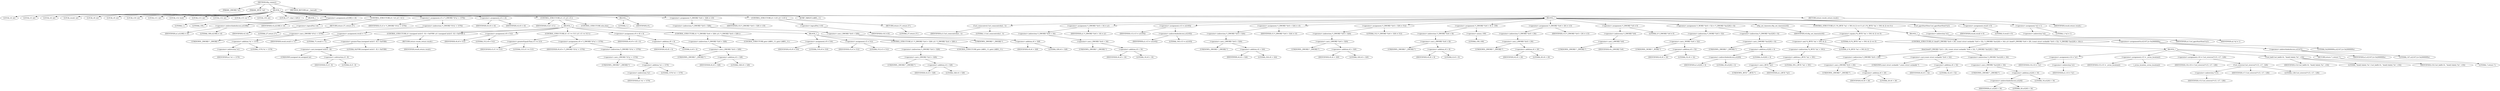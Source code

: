 digraph tftp_connect {  
"1000115" [label = "(METHOD,tftp_connect)" ]
"1000116" [label = "(PARAM,_DWORD *a1)" ]
"1000117" [label = "(PARAM,_BYTE *a2)" ]
"1000118" [label = "(BLOCK,,)" ]
"1000119" [label = "(LOCAL,v4: int)" ]
"1000120" [label = "(LOCAL,v5: int)" ]
"1000121" [label = "(LOCAL,v6: int)" ]
"1000122" [label = "(LOCAL,result: int)" ]
"1000123" [label = "(LOCAL,v8: int)" ]
"1000124" [label = "(LOCAL,v9: int)" ]
"1000125" [label = "(LOCAL,v10: int)" ]
"1000126" [label = "(LOCAL,v11: int)" ]
"1000127" [label = "(LOCAL,v12: bool)" ]
"1000128" [label = "(LOCAL,v13: int)" ]
"1000129" [label = "(LOCAL,v14: int)" ]
"1000130" [label = "(LOCAL,v15: int *)" ]
"1000131" [label = "(LOCAL,v16: int)" ]
"1000132" [label = "(LOCAL,v17: char [ 128 ])" ]
"1000133" [label = "(BLOCK,,)" ]
"1000134" [label = "(LITERAL,1,)" ]
"1000135" [label = "(LITERAL,336,)" ]
"1000136" [label = "(<operator>.assignment,a1[188] = v4)" ]
"1000137" [label = "(<operator>.indirectIndexAccess,a1[188])" ]
"1000138" [label = "(IDENTIFIER,a1,a1[188] = v4)" ]
"1000139" [label = "(LITERAL,188,a1[188] = v4)" ]
"1000140" [label = "(IDENTIFIER,v4,a1[188] = v4)" ]
"1000141" [label = "(CONTROL_STRUCTURE,if ( !v4 ),if ( !v4 ))" ]
"1000142" [label = "(<operator>.logicalNot,!v4)" ]
"1000143" [label = "(IDENTIFIER,v4,!v4)" ]
"1000144" [label = "(RETURN,return 27;,return 27;)" ]
"1000145" [label = "(LITERAL,27,return 27;)" ]
"1000146" [label = "(<operator>.assignment,v5 = *(_DWORD *)(*a1 + 1576))" ]
"1000147" [label = "(IDENTIFIER,v5,v5 = *(_DWORD *)(*a1 + 1576))" ]
"1000148" [label = "(<operator>.indirection,*(_DWORD *)(*a1 + 1576))" ]
"1000149" [label = "(<operator>.cast,(_DWORD *)(*a1 + 1576))" ]
"1000150" [label = "(UNKNOWN,_DWORD *,_DWORD *)" ]
"1000151" [label = "(<operator>.addition,*a1 + 1576)" ]
"1000152" [label = "(<operator>.indirection,*a1)" ]
"1000153" [label = "(IDENTIFIER,a1,*a1 + 1576)" ]
"1000154" [label = "(LITERAL,1576,*a1 + 1576)" ]
"1000155" [label = "(<operator>.assignment,v6 = v4)" ]
"1000156" [label = "(IDENTIFIER,v6,v6 = v4)" ]
"1000157" [label = "(IDENTIFIER,v4,v6 = v4)" ]
"1000158" [label = "(CONTROL_STRUCTURE,if ( v5 ),if ( v5 ))" ]
"1000159" [label = "(IDENTIFIER,v5,if ( v5 ))" ]
"1000160" [label = "(BLOCK,,)" ]
"1000161" [label = "(<operator>.assignment,result = 71)" ]
"1000162" [label = "(IDENTIFIER,result,result = 71)" ]
"1000163" [label = "(LITERAL,71,result = 71)" ]
"1000164" [label = "(CONTROL_STRUCTURE,if ( (unsigned int)(v5 - 8) > 0xFFB0 ),if ( (unsigned int)(v5 - 8) > 0xFFB0 ))" ]
"1000165" [label = "(<operator>.greaterThan,(unsigned int)(v5 - 8) > 0xFFB0)" ]
"1000166" [label = "(<operator>.cast,(unsigned int)(v5 - 8))" ]
"1000167" [label = "(UNKNOWN,unsigned int,unsigned int)" ]
"1000168" [label = "(<operator>.subtraction,v5 - 8)" ]
"1000169" [label = "(IDENTIFIER,v5,v5 - 8)" ]
"1000170" [label = "(LITERAL,8,v5 - 8)" ]
"1000171" [label = "(LITERAL,0xFFB0,(unsigned int)(v5 - 8) > 0xFFB0)" ]
"1000172" [label = "(RETURN,return result;,return result;)" ]
"1000173" [label = "(IDENTIFIER,result,return result;)" ]
"1000174" [label = "(<operator>.assignment,v8 = 512)" ]
"1000175" [label = "(IDENTIFIER,v8,v8 = 512)" ]
"1000176" [label = "(LITERAL,512,v8 = 512)" ]
"1000177" [label = "(CONTROL_STRUCTURE,if ( v5 >= 513 ),if ( v5 >= 513 ))" ]
"1000178" [label = "(<operator>.greaterEqualsThan,v5 >= 513)" ]
"1000179" [label = "(IDENTIFIER,v5,v5 >= 513)" ]
"1000180" [label = "(LITERAL,513,v5 >= 513)" ]
"1000181" [label = "(<operator>.assignment,v8 = *(_DWORD *)(*a1 + 1576))" ]
"1000182" [label = "(IDENTIFIER,v8,v8 = *(_DWORD *)(*a1 + 1576))" ]
"1000183" [label = "(<operator>.indirection,*(_DWORD *)(*a1 + 1576))" ]
"1000184" [label = "(<operator>.cast,(_DWORD *)(*a1 + 1576))" ]
"1000185" [label = "(UNKNOWN,_DWORD *,_DWORD *)" ]
"1000186" [label = "(<operator>.addition,*a1 + 1576)" ]
"1000187" [label = "(<operator>.indirection,*a1)" ]
"1000188" [label = "(IDENTIFIER,a1,*a1 + 1576)" ]
"1000189" [label = "(LITERAL,1576,*a1 + 1576)" ]
"1000190" [label = "(<operator>.assignment,v9 = v8 + 4)" ]
"1000191" [label = "(IDENTIFIER,v9,v9 = v8 + 4)" ]
"1000192" [label = "(<operator>.addition,v8 + 4)" ]
"1000193" [label = "(IDENTIFIER,v8,v8 + 4)" ]
"1000194" [label = "(LITERAL,4,v8 + 4)" ]
"1000195" [label = "(CONTROL_STRUCTURE,if ( *(_DWORD *)(v6 + 328) ),if ( *(_DWORD *)(v6 + 328) ))" ]
"1000196" [label = "(<operator>.indirection,*(_DWORD *)(v6 + 328))" ]
"1000197" [label = "(<operator>.cast,(_DWORD *)(v6 + 328))" ]
"1000198" [label = "(UNKNOWN,_DWORD *,_DWORD *)" ]
"1000199" [label = "(<operator>.addition,v6 + 328)" ]
"1000200" [label = "(IDENTIFIER,v6,v6 + 328)" ]
"1000201" [label = "(LITERAL,328,v6 + 328)" ]
"1000202" [label = "(CONTROL_STRUCTURE,goto LABEL_11;,goto LABEL_11;)" ]
"1000203" [label = "(CONTROL_STRUCTURE,else,else)" ]
"1000204" [label = "(BLOCK,,)" ]
"1000205" [label = "(<operator>.assignment,v9 = 516)" ]
"1000206" [label = "(IDENTIFIER,v9,v9 = 516)" ]
"1000207" [label = "(LITERAL,516,v9 = 516)" ]
"1000208" [label = "(<operator>.assignment,v5 = 512)" ]
"1000209" [label = "(IDENTIFIER,v5,v5 = 512)" ]
"1000210" [label = "(LITERAL,512,v5 = 512)" ]
"1000211" [label = "(CONTROL_STRUCTURE,if ( *(_DWORD *)(v4 + 328) ),if ( *(_DWORD *)(v4 + 328) ))" ]
"1000212" [label = "(<operator>.indirection,*(_DWORD *)(v4 + 328))" ]
"1000213" [label = "(<operator>.cast,(_DWORD *)(v4 + 328))" ]
"1000214" [label = "(UNKNOWN,_DWORD *,_DWORD *)" ]
"1000215" [label = "(<operator>.addition,v4 + 328)" ]
"1000216" [label = "(IDENTIFIER,v4,v4 + 328)" ]
"1000217" [label = "(LITERAL,328,v4 + 328)" ]
"1000218" [label = "(CONTROL_STRUCTURE,goto LABEL_11;,goto LABEL_11;)" ]
"1000219" [label = "(BLOCK,,)" ]
"1000220" [label = "(LITERAL,1,)" ]
"1000221" [label = "(IDENTIFIER,v9,)" ]
"1000222" [label = "(<operator>.assignment,*(_DWORD *)(v6 + 328) = v10)" ]
"1000223" [label = "(<operator>.indirection,*(_DWORD *)(v6 + 328))" ]
"1000224" [label = "(<operator>.cast,(_DWORD *)(v6 + 328))" ]
"1000225" [label = "(UNKNOWN,_DWORD *,_DWORD *)" ]
"1000226" [label = "(<operator>.addition,v6 + 328)" ]
"1000227" [label = "(IDENTIFIER,v6,v6 + 328)" ]
"1000228" [label = "(LITERAL,328,v6 + 328)" ]
"1000229" [label = "(IDENTIFIER,v10,*(_DWORD *)(v6 + 328) = v10)" ]
"1000230" [label = "(CONTROL_STRUCTURE,if ( !v10 ),if ( !v10 ))" ]
"1000231" [label = "(<operator>.logicalNot,!v10)" ]
"1000232" [label = "(IDENTIFIER,v10,!v10)" ]
"1000233" [label = "(RETURN,return 27;,return 27;)" ]
"1000234" [label = "(LITERAL,27,return 27;)" ]
"1000235" [label = "(JUMP_TARGET,LABEL_11)" ]
"1000236" [label = "(BLOCK,,)" ]
"1000237" [label = "(Curl_conncontrol,Curl_conncontrol(a1, 1))" ]
"1000238" [label = "(IDENTIFIER,a1,Curl_conncontrol(a1, 1))" ]
"1000239" [label = "(LITERAL,1,Curl_conncontrol(a1, 1))" ]
"1000240" [label = "(<operator>.assignment,*(_DWORD *)(v6 + 16) = a1)" ]
"1000241" [label = "(<operator>.indirection,*(_DWORD *)(v6 + 16))" ]
"1000242" [label = "(<operator>.cast,(_DWORD *)(v6 + 16))" ]
"1000243" [label = "(UNKNOWN,_DWORD *,_DWORD *)" ]
"1000244" [label = "(<operator>.addition,v6 + 16)" ]
"1000245" [label = "(IDENTIFIER,v6,v6 + 16)" ]
"1000246" [label = "(LITERAL,16,v6 + 16)" ]
"1000247" [label = "(IDENTIFIER,a1,*(_DWORD *)(v6 + 16) = a1)" ]
"1000248" [label = "(<operator>.assignment,v13 = a1[105])" ]
"1000249" [label = "(IDENTIFIER,v13,v13 = a1[105])" ]
"1000250" [label = "(<operator>.indirectIndexAccess,a1[105])" ]
"1000251" [label = "(IDENTIFIER,a1,v13 = a1[105])" ]
"1000252" [label = "(LITERAL,105,v13 = a1[105])" ]
"1000253" [label = "(<operator>.assignment,*(_DWORD *)(v6 + 324) = v5)" ]
"1000254" [label = "(<operator>.indirection,*(_DWORD *)(v6 + 324))" ]
"1000255" [label = "(<operator>.cast,(_DWORD *)(v6 + 324))" ]
"1000256" [label = "(UNKNOWN,_DWORD *,_DWORD *)" ]
"1000257" [label = "(<operator>.addition,v6 + 324)" ]
"1000258" [label = "(IDENTIFIER,v6,v6 + 324)" ]
"1000259" [label = "(LITERAL,324,v6 + 324)" ]
"1000260" [label = "(IDENTIFIER,v5,*(_DWORD *)(v6 + 324) = v5)" ]
"1000261" [label = "(<operator>.assignment,*(_DWORD *)(v6 + 320) = 512)" ]
"1000262" [label = "(<operator>.indirection,*(_DWORD *)(v6 + 320))" ]
"1000263" [label = "(<operator>.cast,(_DWORD *)(v6 + 320))" ]
"1000264" [label = "(UNKNOWN,_DWORD *,_DWORD *)" ]
"1000265" [label = "(<operator>.addition,v6 + 320)" ]
"1000266" [label = "(IDENTIFIER,v6,v6 + 320)" ]
"1000267" [label = "(LITERAL,320,v6 + 320)" ]
"1000268" [label = "(LITERAL,512,*(_DWORD *)(v6 + 320) = 512)" ]
"1000269" [label = "(<operator>.assignment,*(_DWORD *)(v6 + 8) = -100)" ]
"1000270" [label = "(<operator>.indirection,*(_DWORD *)(v6 + 8))" ]
"1000271" [label = "(<operator>.cast,(_DWORD *)(v6 + 8))" ]
"1000272" [label = "(UNKNOWN,_DWORD *,_DWORD *)" ]
"1000273" [label = "(<operator>.addition,v6 + 8)" ]
"1000274" [label = "(IDENTIFIER,v6,v6 + 8)" ]
"1000275" [label = "(LITERAL,8,v6 + 8)" ]
"1000276" [label = "(<operator>.minus,-100)" ]
"1000277" [label = "(LITERAL,100,-100)" ]
"1000278" [label = "(<operator>.assignment,*(_DWORD *)(v6 + 20) = v13)" ]
"1000279" [label = "(<operator>.indirection,*(_DWORD *)(v6 + 20))" ]
"1000280" [label = "(<operator>.cast,(_DWORD *)(v6 + 20))" ]
"1000281" [label = "(UNKNOWN,_DWORD *,_DWORD *)" ]
"1000282" [label = "(<operator>.addition,v6 + 20)" ]
"1000283" [label = "(IDENTIFIER,v6,v6 + 20)" ]
"1000284" [label = "(LITERAL,20,v6 + 20)" ]
"1000285" [label = "(IDENTIFIER,v13,*(_DWORD *)(v6 + 20) = v13)" ]
"1000286" [label = "(<operator>.assignment,*(_DWORD *)v6 = 0)" ]
"1000287" [label = "(<operator>.indirection,*(_DWORD *)v6)" ]
"1000288" [label = "(<operator>.cast,(_DWORD *)v6)" ]
"1000289" [label = "(UNKNOWN,_DWORD *,_DWORD *)" ]
"1000290" [label = "(IDENTIFIER,v6,(_DWORD *)v6)" ]
"1000291" [label = "(LITERAL,0,*(_DWORD *)v6 = 0)" ]
"1000292" [label = "(<operator>.assignment,*(_WORD *)(v6 + 52) = *(_DWORD *)(a1[20] + 4))" ]
"1000293" [label = "(<operator>.indirection,*(_WORD *)(v6 + 52))" ]
"1000294" [label = "(<operator>.cast,(_WORD *)(v6 + 52))" ]
"1000295" [label = "(UNKNOWN,_WORD *,_WORD *)" ]
"1000296" [label = "(<operator>.addition,v6 + 52)" ]
"1000297" [label = "(IDENTIFIER,v6,v6 + 52)" ]
"1000298" [label = "(LITERAL,52,v6 + 52)" ]
"1000299" [label = "(<operator>.indirection,*(_DWORD *)(a1[20] + 4))" ]
"1000300" [label = "(<operator>.cast,(_DWORD *)(a1[20] + 4))" ]
"1000301" [label = "(UNKNOWN,_DWORD *,_DWORD *)" ]
"1000302" [label = "(<operator>.addition,a1[20] + 4)" ]
"1000303" [label = "(<operator>.indirectIndexAccess,a1[20])" ]
"1000304" [label = "(IDENTIFIER,a1,a1[20] + 4)" ]
"1000305" [label = "(LITERAL,20,a1[20] + 4)" ]
"1000306" [label = "(LITERAL,4,a1[20] + 4)" ]
"1000307" [label = "(tftp_set_timeouts,tftp_set_timeouts(v6))" ]
"1000308" [label = "(IDENTIFIER,v6,tftp_set_timeouts(v6))" ]
"1000309" [label = "(CONTROL_STRUCTURE,if ( (*((_BYTE *)a1 + 591) & 2) == 0 ),if ( (*((_BYTE *)a1 + 591) & 2) == 0 ))" ]
"1000310" [label = "(<operator>.equals,(*((_BYTE *)a1 + 591) & 2) == 0)" ]
"1000311" [label = "(<operator>.and,*((_BYTE *)a1 + 591) & 2)" ]
"1000312" [label = "(<operator>.indirection,*((_BYTE *)a1 + 591))" ]
"1000313" [label = "(<operator>.addition,(_BYTE *)a1 + 591)" ]
"1000314" [label = "(<operator>.cast,(_BYTE *)a1)" ]
"1000315" [label = "(UNKNOWN,_BYTE *,_BYTE *)" ]
"1000316" [label = "(IDENTIFIER,a1,(_BYTE *)a1)" ]
"1000317" [label = "(LITERAL,591,(_BYTE *)a1 + 591)" ]
"1000318" [label = "(LITERAL,2,*((_BYTE *)a1 + 591) & 2)" ]
"1000319" [label = "(LITERAL,0,(*((_BYTE *)a1 + 591) & 2) == 0)" ]
"1000320" [label = "(BLOCK,,)" ]
"1000321" [label = "(CONTROL_STRUCTURE,if ( bind(*(_DWORD *)(v6 + 20), (const struct sockaddr *)(v6 + 52), *(_DWORD *)(a1[20] + 16)) ),if ( bind(*(_DWORD *)(v6 + 20), (const struct sockaddr *)(v6 + 52), *(_DWORD *)(a1[20] + 16)) ))" ]
"1000322" [label = "(bind,bind(*(_DWORD *)(v6 + 20), (const struct sockaddr *)(v6 + 52), *(_DWORD *)(a1[20] + 16)))" ]
"1000323" [label = "(<operator>.indirection,*(_DWORD *)(v6 + 20))" ]
"1000324" [label = "(<operator>.cast,(_DWORD *)(v6 + 20))" ]
"1000325" [label = "(UNKNOWN,_DWORD *,_DWORD *)" ]
"1000326" [label = "(<operator>.addition,v6 + 20)" ]
"1000327" [label = "(IDENTIFIER,v6,v6 + 20)" ]
"1000328" [label = "(LITERAL,20,v6 + 20)" ]
"1000329" [label = "(<operator>.cast,(const struct sockaddr *)(v6 + 52))" ]
"1000330" [label = "(UNKNOWN,const struct sockaddr *,const struct sockaddr *)" ]
"1000331" [label = "(<operator>.addition,v6 + 52)" ]
"1000332" [label = "(IDENTIFIER,v6,v6 + 52)" ]
"1000333" [label = "(LITERAL,52,v6 + 52)" ]
"1000334" [label = "(<operator>.indirection,*(_DWORD *)(a1[20] + 16))" ]
"1000335" [label = "(<operator>.cast,(_DWORD *)(a1[20] + 16))" ]
"1000336" [label = "(UNKNOWN,_DWORD *,_DWORD *)" ]
"1000337" [label = "(<operator>.addition,a1[20] + 16)" ]
"1000338" [label = "(<operator>.indirectIndexAccess,a1[20])" ]
"1000339" [label = "(IDENTIFIER,a1,a1[20] + 16)" ]
"1000340" [label = "(LITERAL,20,a1[20] + 16)" ]
"1000341" [label = "(LITERAL,16,a1[20] + 16)" ]
"1000342" [label = "(BLOCK,,)" ]
"1000343" [label = "(<operator>.assignment,v14 = *a1)" ]
"1000344" [label = "(IDENTIFIER,v14,v14 = *a1)" ]
"1000345" [label = "(<operator>.indirection,*a1)" ]
"1000346" [label = "(IDENTIFIER,a1,v14 = *a1)" ]
"1000347" [label = "(<operator>.assignment,v15 = _errno_location())" ]
"1000348" [label = "(IDENTIFIER,v15,v15 = _errno_location())" ]
"1000349" [label = "(_errno_location,_errno_location())" ]
"1000350" [label = "(<operator>.assignment,v16 = Curl_strerror(*v15, v17, 128))" ]
"1000351" [label = "(IDENTIFIER,v16,v16 = Curl_strerror(*v15, v17, 128))" ]
"1000352" [label = "(Curl_strerror,Curl_strerror(*v15, v17, 128))" ]
"1000353" [label = "(<operator>.indirection,*v15)" ]
"1000354" [label = "(IDENTIFIER,v15,Curl_strerror(*v15, v17, 128))" ]
"1000355" [label = "(IDENTIFIER,v17,Curl_strerror(*v15, v17, 128))" ]
"1000356" [label = "(LITERAL,128,Curl_strerror(*v15, v17, 128))" ]
"1000357" [label = "(Curl_failf,Curl_failf(v14, \"bind() failed; %s\", v16))" ]
"1000358" [label = "(IDENTIFIER,v14,Curl_failf(v14, \"bind() failed; %s\", v16))" ]
"1000359" [label = "(LITERAL,\"bind() failed; %s\",Curl_failf(v14, \"bind() failed; %s\", v16))" ]
"1000360" [label = "(IDENTIFIER,v16,Curl_failf(v14, \"bind() failed; %s\", v16))" ]
"1000361" [label = "(RETURN,return 7;,return 7;)" ]
"1000362" [label = "(LITERAL,7,return 7;)" ]
"1000363" [label = "(<operators>.assignmentOr,a1[147] |= 0x2000000u)" ]
"1000364" [label = "(<operator>.indirectIndexAccess,a1[147])" ]
"1000365" [label = "(IDENTIFIER,a1,a1[147] |= 0x2000000u)" ]
"1000366" [label = "(LITERAL,147,a1[147] |= 0x2000000u)" ]
"1000367" [label = "(LITERAL,0x2000000u,a1[147] |= 0x2000000u)" ]
"1000368" [label = "(Curl_pgrsStartNow,Curl_pgrsStartNow(*a1))" ]
"1000369" [label = "(<operator>.indirection,*a1)" ]
"1000370" [label = "(IDENTIFIER,a1,Curl_pgrsStartNow(*a1))" ]
"1000371" [label = "(<operator>.assignment,result = 0)" ]
"1000372" [label = "(IDENTIFIER,result,result = 0)" ]
"1000373" [label = "(LITERAL,0,result = 0)" ]
"1000374" [label = "(<operator>.assignment,*a2 = 1)" ]
"1000375" [label = "(<operator>.indirection,*a2)" ]
"1000376" [label = "(IDENTIFIER,a2,*a2 = 1)" ]
"1000377" [label = "(LITERAL,1,*a2 = 1)" ]
"1000378" [label = "(RETURN,return result;,return result;)" ]
"1000379" [label = "(IDENTIFIER,result,return result;)" ]
"1000380" [label = "(METHOD_RETURN,int __fastcall)" ]
  "1000115" -> "1000116" 
  "1000115" -> "1000117" 
  "1000115" -> "1000118" 
  "1000115" -> "1000380" 
  "1000118" -> "1000119" 
  "1000118" -> "1000120" 
  "1000118" -> "1000121" 
  "1000118" -> "1000122" 
  "1000118" -> "1000123" 
  "1000118" -> "1000124" 
  "1000118" -> "1000125" 
  "1000118" -> "1000126" 
  "1000118" -> "1000127" 
  "1000118" -> "1000128" 
  "1000118" -> "1000129" 
  "1000118" -> "1000130" 
  "1000118" -> "1000131" 
  "1000118" -> "1000132" 
  "1000118" -> "1000133" 
  "1000118" -> "1000136" 
  "1000118" -> "1000141" 
  "1000118" -> "1000146" 
  "1000118" -> "1000155" 
  "1000118" -> "1000158" 
  "1000118" -> "1000219" 
  "1000118" -> "1000222" 
  "1000118" -> "1000230" 
  "1000118" -> "1000235" 
  "1000118" -> "1000236" 
  "1000118" -> "1000378" 
  "1000133" -> "1000134" 
  "1000133" -> "1000135" 
  "1000136" -> "1000137" 
  "1000136" -> "1000140" 
  "1000137" -> "1000138" 
  "1000137" -> "1000139" 
  "1000141" -> "1000142" 
  "1000141" -> "1000144" 
  "1000142" -> "1000143" 
  "1000144" -> "1000145" 
  "1000146" -> "1000147" 
  "1000146" -> "1000148" 
  "1000148" -> "1000149" 
  "1000149" -> "1000150" 
  "1000149" -> "1000151" 
  "1000151" -> "1000152" 
  "1000151" -> "1000154" 
  "1000152" -> "1000153" 
  "1000155" -> "1000156" 
  "1000155" -> "1000157" 
  "1000158" -> "1000159" 
  "1000158" -> "1000160" 
  "1000158" -> "1000203" 
  "1000160" -> "1000161" 
  "1000160" -> "1000164" 
  "1000160" -> "1000174" 
  "1000160" -> "1000177" 
  "1000160" -> "1000190" 
  "1000160" -> "1000195" 
  "1000161" -> "1000162" 
  "1000161" -> "1000163" 
  "1000164" -> "1000165" 
  "1000164" -> "1000172" 
  "1000165" -> "1000166" 
  "1000165" -> "1000171" 
  "1000166" -> "1000167" 
  "1000166" -> "1000168" 
  "1000168" -> "1000169" 
  "1000168" -> "1000170" 
  "1000172" -> "1000173" 
  "1000174" -> "1000175" 
  "1000174" -> "1000176" 
  "1000177" -> "1000178" 
  "1000177" -> "1000181" 
  "1000178" -> "1000179" 
  "1000178" -> "1000180" 
  "1000181" -> "1000182" 
  "1000181" -> "1000183" 
  "1000183" -> "1000184" 
  "1000184" -> "1000185" 
  "1000184" -> "1000186" 
  "1000186" -> "1000187" 
  "1000186" -> "1000189" 
  "1000187" -> "1000188" 
  "1000190" -> "1000191" 
  "1000190" -> "1000192" 
  "1000192" -> "1000193" 
  "1000192" -> "1000194" 
  "1000195" -> "1000196" 
  "1000195" -> "1000202" 
  "1000196" -> "1000197" 
  "1000197" -> "1000198" 
  "1000197" -> "1000199" 
  "1000199" -> "1000200" 
  "1000199" -> "1000201" 
  "1000203" -> "1000204" 
  "1000204" -> "1000205" 
  "1000204" -> "1000208" 
  "1000204" -> "1000211" 
  "1000205" -> "1000206" 
  "1000205" -> "1000207" 
  "1000208" -> "1000209" 
  "1000208" -> "1000210" 
  "1000211" -> "1000212" 
  "1000211" -> "1000218" 
  "1000212" -> "1000213" 
  "1000213" -> "1000214" 
  "1000213" -> "1000215" 
  "1000215" -> "1000216" 
  "1000215" -> "1000217" 
  "1000219" -> "1000220" 
  "1000219" -> "1000221" 
  "1000222" -> "1000223" 
  "1000222" -> "1000229" 
  "1000223" -> "1000224" 
  "1000224" -> "1000225" 
  "1000224" -> "1000226" 
  "1000226" -> "1000227" 
  "1000226" -> "1000228" 
  "1000230" -> "1000231" 
  "1000230" -> "1000233" 
  "1000231" -> "1000232" 
  "1000233" -> "1000234" 
  "1000236" -> "1000237" 
  "1000236" -> "1000240" 
  "1000236" -> "1000248" 
  "1000236" -> "1000253" 
  "1000236" -> "1000261" 
  "1000236" -> "1000269" 
  "1000236" -> "1000278" 
  "1000236" -> "1000286" 
  "1000236" -> "1000292" 
  "1000236" -> "1000307" 
  "1000236" -> "1000309" 
  "1000236" -> "1000368" 
  "1000236" -> "1000371" 
  "1000236" -> "1000374" 
  "1000237" -> "1000238" 
  "1000237" -> "1000239" 
  "1000240" -> "1000241" 
  "1000240" -> "1000247" 
  "1000241" -> "1000242" 
  "1000242" -> "1000243" 
  "1000242" -> "1000244" 
  "1000244" -> "1000245" 
  "1000244" -> "1000246" 
  "1000248" -> "1000249" 
  "1000248" -> "1000250" 
  "1000250" -> "1000251" 
  "1000250" -> "1000252" 
  "1000253" -> "1000254" 
  "1000253" -> "1000260" 
  "1000254" -> "1000255" 
  "1000255" -> "1000256" 
  "1000255" -> "1000257" 
  "1000257" -> "1000258" 
  "1000257" -> "1000259" 
  "1000261" -> "1000262" 
  "1000261" -> "1000268" 
  "1000262" -> "1000263" 
  "1000263" -> "1000264" 
  "1000263" -> "1000265" 
  "1000265" -> "1000266" 
  "1000265" -> "1000267" 
  "1000269" -> "1000270" 
  "1000269" -> "1000276" 
  "1000270" -> "1000271" 
  "1000271" -> "1000272" 
  "1000271" -> "1000273" 
  "1000273" -> "1000274" 
  "1000273" -> "1000275" 
  "1000276" -> "1000277" 
  "1000278" -> "1000279" 
  "1000278" -> "1000285" 
  "1000279" -> "1000280" 
  "1000280" -> "1000281" 
  "1000280" -> "1000282" 
  "1000282" -> "1000283" 
  "1000282" -> "1000284" 
  "1000286" -> "1000287" 
  "1000286" -> "1000291" 
  "1000287" -> "1000288" 
  "1000288" -> "1000289" 
  "1000288" -> "1000290" 
  "1000292" -> "1000293" 
  "1000292" -> "1000299" 
  "1000293" -> "1000294" 
  "1000294" -> "1000295" 
  "1000294" -> "1000296" 
  "1000296" -> "1000297" 
  "1000296" -> "1000298" 
  "1000299" -> "1000300" 
  "1000300" -> "1000301" 
  "1000300" -> "1000302" 
  "1000302" -> "1000303" 
  "1000302" -> "1000306" 
  "1000303" -> "1000304" 
  "1000303" -> "1000305" 
  "1000307" -> "1000308" 
  "1000309" -> "1000310" 
  "1000309" -> "1000320" 
  "1000310" -> "1000311" 
  "1000310" -> "1000319" 
  "1000311" -> "1000312" 
  "1000311" -> "1000318" 
  "1000312" -> "1000313" 
  "1000313" -> "1000314" 
  "1000313" -> "1000317" 
  "1000314" -> "1000315" 
  "1000314" -> "1000316" 
  "1000320" -> "1000321" 
  "1000320" -> "1000363" 
  "1000321" -> "1000322" 
  "1000321" -> "1000342" 
  "1000322" -> "1000323" 
  "1000322" -> "1000329" 
  "1000322" -> "1000334" 
  "1000323" -> "1000324" 
  "1000324" -> "1000325" 
  "1000324" -> "1000326" 
  "1000326" -> "1000327" 
  "1000326" -> "1000328" 
  "1000329" -> "1000330" 
  "1000329" -> "1000331" 
  "1000331" -> "1000332" 
  "1000331" -> "1000333" 
  "1000334" -> "1000335" 
  "1000335" -> "1000336" 
  "1000335" -> "1000337" 
  "1000337" -> "1000338" 
  "1000337" -> "1000341" 
  "1000338" -> "1000339" 
  "1000338" -> "1000340" 
  "1000342" -> "1000343" 
  "1000342" -> "1000347" 
  "1000342" -> "1000350" 
  "1000342" -> "1000357" 
  "1000342" -> "1000361" 
  "1000343" -> "1000344" 
  "1000343" -> "1000345" 
  "1000345" -> "1000346" 
  "1000347" -> "1000348" 
  "1000347" -> "1000349" 
  "1000350" -> "1000351" 
  "1000350" -> "1000352" 
  "1000352" -> "1000353" 
  "1000352" -> "1000355" 
  "1000352" -> "1000356" 
  "1000353" -> "1000354" 
  "1000357" -> "1000358" 
  "1000357" -> "1000359" 
  "1000357" -> "1000360" 
  "1000361" -> "1000362" 
  "1000363" -> "1000364" 
  "1000363" -> "1000367" 
  "1000364" -> "1000365" 
  "1000364" -> "1000366" 
  "1000368" -> "1000369" 
  "1000369" -> "1000370" 
  "1000371" -> "1000372" 
  "1000371" -> "1000373" 
  "1000374" -> "1000375" 
  "1000374" -> "1000377" 
  "1000375" -> "1000376" 
  "1000378" -> "1000379" 
}
